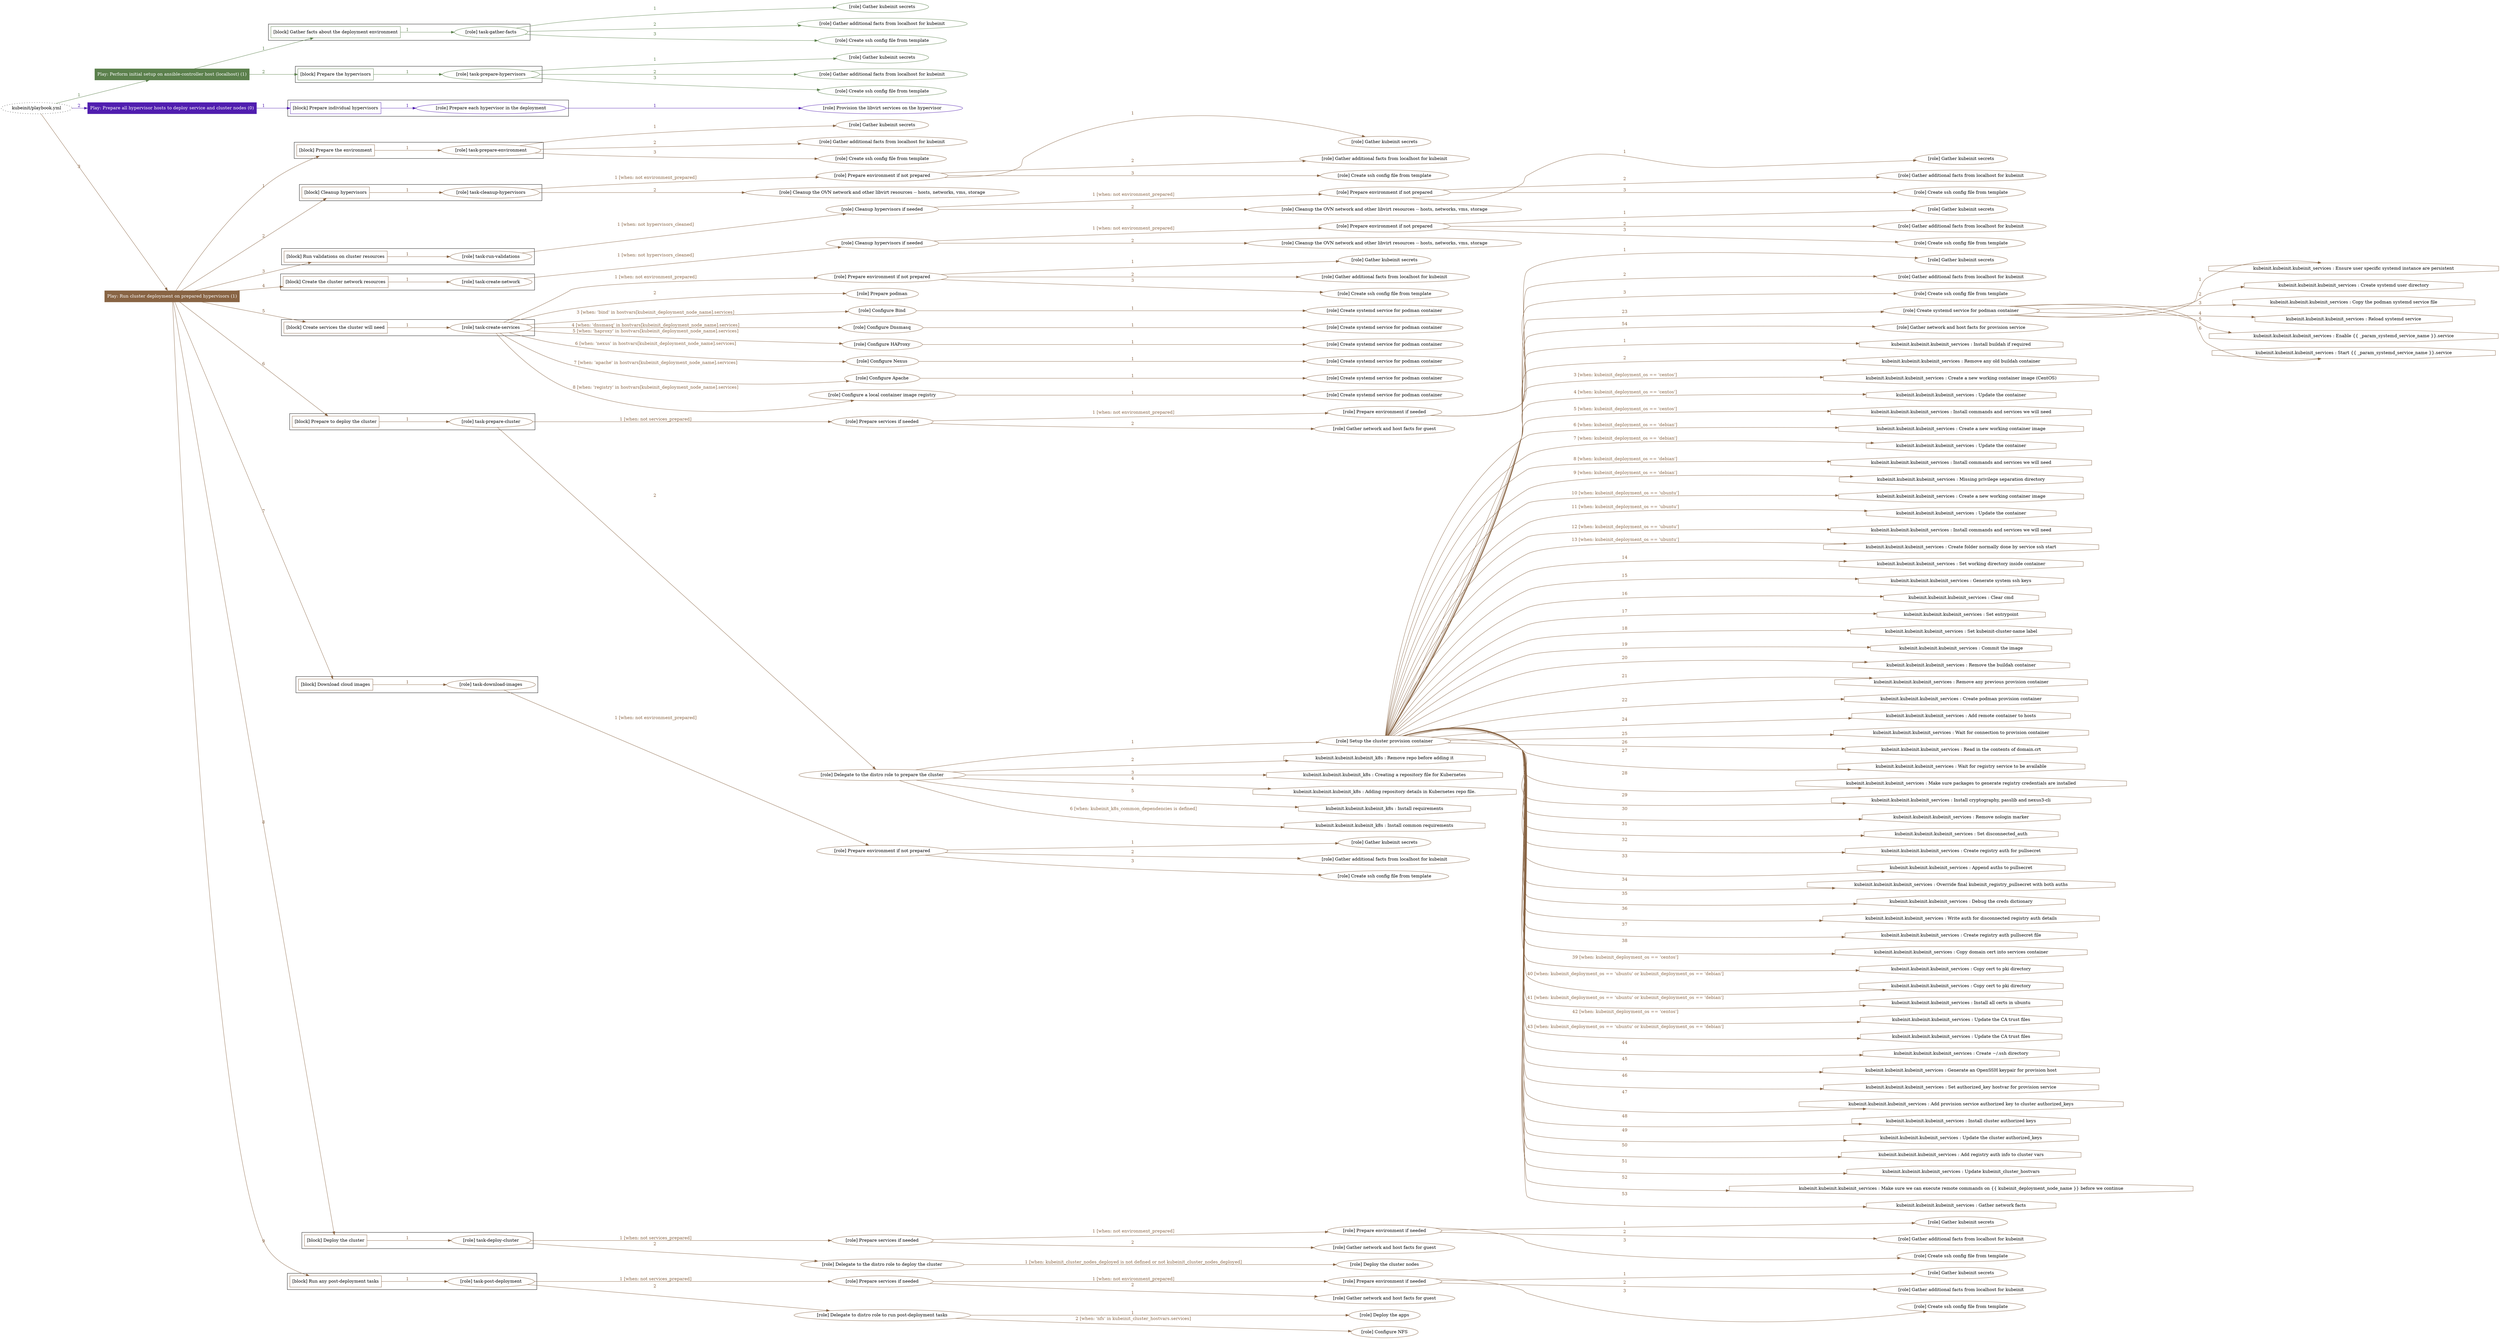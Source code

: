 digraph {
	graph [concentrate=true ordering=in rankdir=LR ratio=fill]
	edge [esep=5 sep=10]
	"kubeinit/playbook.yml" [id=root_node style=dotted]
	play_db2238cf [label="Play: Perform initial setup on ansible-controller host (localhost) (1)" color="#5b804c" fontcolor="#ffffff" id=play_db2238cf shape=box style=filled tooltip=localhost]
	"kubeinit/playbook.yml" -> play_db2238cf [label="1 " color="#5b804c" fontcolor="#5b804c" id=edge_a8119284 labeltooltip="1 " tooltip="1 "]
	subgraph "Gather kubeinit secrets" {
		role_de5388c1 [label="[role] Gather kubeinit secrets" color="#5b804c" id=role_de5388c1 tooltip="Gather kubeinit secrets"]
	}
	subgraph "Gather additional facts from localhost for kubeinit" {
		role_02150967 [label="[role] Gather additional facts from localhost for kubeinit" color="#5b804c" id=role_02150967 tooltip="Gather additional facts from localhost for kubeinit"]
	}
	subgraph "Create ssh config file from template" {
		role_057bf502 [label="[role] Create ssh config file from template" color="#5b804c" id=role_057bf502 tooltip="Create ssh config file from template"]
	}
	subgraph "task-gather-facts" {
		role_49bb7a95 [label="[role] task-gather-facts" color="#5b804c" id=role_49bb7a95 tooltip="task-gather-facts"]
		role_49bb7a95 -> role_de5388c1 [label="1 " color="#5b804c" fontcolor="#5b804c" id=edge_ed795194 labeltooltip="1 " tooltip="1 "]
		role_49bb7a95 -> role_02150967 [label="2 " color="#5b804c" fontcolor="#5b804c" id=edge_7741b84e labeltooltip="2 " tooltip="2 "]
		role_49bb7a95 -> role_057bf502 [label="3 " color="#5b804c" fontcolor="#5b804c" id=edge_7b502b65 labeltooltip="3 " tooltip="3 "]
	}
	subgraph "Gather kubeinit secrets" {
		role_fd9ab104 [label="[role] Gather kubeinit secrets" color="#5b804c" id=role_fd9ab104 tooltip="Gather kubeinit secrets"]
	}
	subgraph "Gather additional facts from localhost for kubeinit" {
		role_a4915e20 [label="[role] Gather additional facts from localhost for kubeinit" color="#5b804c" id=role_a4915e20 tooltip="Gather additional facts from localhost for kubeinit"]
	}
	subgraph "Create ssh config file from template" {
		role_2580aab6 [label="[role] Create ssh config file from template" color="#5b804c" id=role_2580aab6 tooltip="Create ssh config file from template"]
	}
	subgraph "task-prepare-hypervisors" {
		role_775f2fb5 [label="[role] task-prepare-hypervisors" color="#5b804c" id=role_775f2fb5 tooltip="task-prepare-hypervisors"]
		role_775f2fb5 -> role_fd9ab104 [label="1 " color="#5b804c" fontcolor="#5b804c" id=edge_c407262c labeltooltip="1 " tooltip="1 "]
		role_775f2fb5 -> role_a4915e20 [label="2 " color="#5b804c" fontcolor="#5b804c" id=edge_7d1da794 labeltooltip="2 " tooltip="2 "]
		role_775f2fb5 -> role_2580aab6 [label="3 " color="#5b804c" fontcolor="#5b804c" id=edge_4fa0b458 labeltooltip="3 " tooltip="3 "]
	}
	subgraph "Play: Perform initial setup on ansible-controller host (localhost) (1)" {
		play_db2238cf -> block_cdc8883d [label=1 color="#5b804c" fontcolor="#5b804c" id=edge_f2a3c8f2 labeltooltip=1 tooltip=1]
		subgraph cluster_block_cdc8883d {
			block_cdc8883d [label="[block] Gather facts about the deployment environment" color="#5b804c" id=block_cdc8883d labeltooltip="Gather facts about the deployment environment" shape=box tooltip="Gather facts about the deployment environment"]
			block_cdc8883d -> role_49bb7a95 [label="1 " color="#5b804c" fontcolor="#5b804c" id=edge_ae25c934 labeltooltip="1 " tooltip="1 "]
		}
		play_db2238cf -> block_60569d4f [label=2 color="#5b804c" fontcolor="#5b804c" id=edge_89f71af3 labeltooltip=2 tooltip=2]
		subgraph cluster_block_60569d4f {
			block_60569d4f [label="[block] Prepare the hypervisors" color="#5b804c" id=block_60569d4f labeltooltip="Prepare the hypervisors" shape=box tooltip="Prepare the hypervisors"]
			block_60569d4f -> role_775f2fb5 [label="1 " color="#5b804c" fontcolor="#5b804c" id=edge_c202885a labeltooltip="1 " tooltip="1 "]
		}
	}
	play_f8ba3dc3 [label="Play: Prepare all hypervisor hosts to deploy service and cluster nodes (0)" color="#501daf" fontcolor="#ffffff" id=play_f8ba3dc3 shape=box style=filled tooltip="Play: Prepare all hypervisor hosts to deploy service and cluster nodes (0)"]
	"kubeinit/playbook.yml" -> play_f8ba3dc3 [label="2 " color="#501daf" fontcolor="#501daf" id=edge_1ea04e35 labeltooltip="2 " tooltip="2 "]
	subgraph "Provision the libvirt services on the hypervisor" {
		role_7f2ae6fc [label="[role] Provision the libvirt services on the hypervisor" color="#501daf" id=role_7f2ae6fc tooltip="Provision the libvirt services on the hypervisor"]
	}
	subgraph "Prepare each hypervisor in the deployment" {
		role_837bc3eb [label="[role] Prepare each hypervisor in the deployment" color="#501daf" id=role_837bc3eb tooltip="Prepare each hypervisor in the deployment"]
		role_837bc3eb -> role_7f2ae6fc [label="1 " color="#501daf" fontcolor="#501daf" id=edge_8843c7b4 labeltooltip="1 " tooltip="1 "]
	}
	subgraph "Play: Prepare all hypervisor hosts to deploy service and cluster nodes (0)" {
		play_f8ba3dc3 -> block_83d582ec [label=1 color="#501daf" fontcolor="#501daf" id=edge_a98b5236 labeltooltip=1 tooltip=1]
		subgraph cluster_block_83d582ec {
			block_83d582ec [label="[block] Prepare individual hypervisors" color="#501daf" id=block_83d582ec labeltooltip="Prepare individual hypervisors" shape=box tooltip="Prepare individual hypervisors"]
			block_83d582ec -> role_837bc3eb [label="1 " color="#501daf" fontcolor="#501daf" id=edge_0e54e006 labeltooltip="1 " tooltip="1 "]
		}
	}
	play_42dbb846 [label="Play: Run cluster deployment on prepared hypervisors (1)" color="#886444" fontcolor="#ffffff" id=play_42dbb846 shape=box style=filled tooltip=localhost]
	"kubeinit/playbook.yml" -> play_42dbb846 [label="3 " color="#886444" fontcolor="#886444" id=edge_64253ae0 labeltooltip="3 " tooltip="3 "]
	subgraph "Gather kubeinit secrets" {
		role_09327014 [label="[role] Gather kubeinit secrets" color="#886444" id=role_09327014 tooltip="Gather kubeinit secrets"]
	}
	subgraph "Gather additional facts from localhost for kubeinit" {
		role_372aa371 [label="[role] Gather additional facts from localhost for kubeinit" color="#886444" id=role_372aa371 tooltip="Gather additional facts from localhost for kubeinit"]
	}
	subgraph "Create ssh config file from template" {
		role_0f177a40 [label="[role] Create ssh config file from template" color="#886444" id=role_0f177a40 tooltip="Create ssh config file from template"]
	}
	subgraph "task-prepare-environment" {
		role_af1c4c32 [label="[role] task-prepare-environment" color="#886444" id=role_af1c4c32 tooltip="task-prepare-environment"]
		role_af1c4c32 -> role_09327014 [label="1 " color="#886444" fontcolor="#886444" id=edge_a236c21d labeltooltip="1 " tooltip="1 "]
		role_af1c4c32 -> role_372aa371 [label="2 " color="#886444" fontcolor="#886444" id=edge_10d1ab78 labeltooltip="2 " tooltip="2 "]
		role_af1c4c32 -> role_0f177a40 [label="3 " color="#886444" fontcolor="#886444" id=edge_d0d3f67d labeltooltip="3 " tooltip="3 "]
	}
	subgraph "Gather kubeinit secrets" {
		role_e808b773 [label="[role] Gather kubeinit secrets" color="#886444" id=role_e808b773 tooltip="Gather kubeinit secrets"]
	}
	subgraph "Gather additional facts from localhost for kubeinit" {
		role_b683d158 [label="[role] Gather additional facts from localhost for kubeinit" color="#886444" id=role_b683d158 tooltip="Gather additional facts from localhost for kubeinit"]
	}
	subgraph "Create ssh config file from template" {
		role_98efe15a [label="[role] Create ssh config file from template" color="#886444" id=role_98efe15a tooltip="Create ssh config file from template"]
	}
	subgraph "Prepare environment if not prepared" {
		role_83fc0655 [label="[role] Prepare environment if not prepared" color="#886444" id=role_83fc0655 tooltip="Prepare environment if not prepared"]
		role_83fc0655 -> role_e808b773 [label="1 " color="#886444" fontcolor="#886444" id=edge_41df0d92 labeltooltip="1 " tooltip="1 "]
		role_83fc0655 -> role_b683d158 [label="2 " color="#886444" fontcolor="#886444" id=edge_24e2fcff labeltooltip="2 " tooltip="2 "]
		role_83fc0655 -> role_98efe15a [label="3 " color="#886444" fontcolor="#886444" id=edge_65920189 labeltooltip="3 " tooltip="3 "]
	}
	subgraph "Cleanup the OVN network and other libvirt resources -- hosts, networks, vms, storage" {
		role_a8f38d37 [label="[role] Cleanup the OVN network and other libvirt resources -- hosts, networks, vms, storage" color="#886444" id=role_a8f38d37 tooltip="Cleanup the OVN network and other libvirt resources -- hosts, networks, vms, storage"]
	}
	subgraph "task-cleanup-hypervisors" {
		role_3782b209 [label="[role] task-cleanup-hypervisors" color="#886444" id=role_3782b209 tooltip="task-cleanup-hypervisors"]
		role_3782b209 -> role_83fc0655 [label="1 [when: not environment_prepared]" color="#886444" fontcolor="#886444" id=edge_8c84e56a labeltooltip="1 [when: not environment_prepared]" tooltip="1 [when: not environment_prepared]"]
		role_3782b209 -> role_a8f38d37 [label="2 " color="#886444" fontcolor="#886444" id=edge_5116336c labeltooltip="2 " tooltip="2 "]
	}
	subgraph "Gather kubeinit secrets" {
		role_9c445f2a [label="[role] Gather kubeinit secrets" color="#886444" id=role_9c445f2a tooltip="Gather kubeinit secrets"]
	}
	subgraph "Gather additional facts from localhost for kubeinit" {
		role_595d5813 [label="[role] Gather additional facts from localhost for kubeinit" color="#886444" id=role_595d5813 tooltip="Gather additional facts from localhost for kubeinit"]
	}
	subgraph "Create ssh config file from template" {
		role_42f5fed3 [label="[role] Create ssh config file from template" color="#886444" id=role_42f5fed3 tooltip="Create ssh config file from template"]
	}
	subgraph "Prepare environment if not prepared" {
		role_1d1ee2f8 [label="[role] Prepare environment if not prepared" color="#886444" id=role_1d1ee2f8 tooltip="Prepare environment if not prepared"]
		role_1d1ee2f8 -> role_9c445f2a [label="1 " color="#886444" fontcolor="#886444" id=edge_f29bca38 labeltooltip="1 " tooltip="1 "]
		role_1d1ee2f8 -> role_595d5813 [label="2 " color="#886444" fontcolor="#886444" id=edge_7c9134e5 labeltooltip="2 " tooltip="2 "]
		role_1d1ee2f8 -> role_42f5fed3 [label="3 " color="#886444" fontcolor="#886444" id=edge_f8f5fe61 labeltooltip="3 " tooltip="3 "]
	}
	subgraph "Cleanup the OVN network and other libvirt resources -- hosts, networks, vms, storage" {
		role_222370d9 [label="[role] Cleanup the OVN network and other libvirt resources -- hosts, networks, vms, storage" color="#886444" id=role_222370d9 tooltip="Cleanup the OVN network and other libvirt resources -- hosts, networks, vms, storage"]
	}
	subgraph "Cleanup hypervisors if needed" {
		role_e3983c3c [label="[role] Cleanup hypervisors if needed" color="#886444" id=role_e3983c3c tooltip="Cleanup hypervisors if needed"]
		role_e3983c3c -> role_1d1ee2f8 [label="1 [when: not environment_prepared]" color="#886444" fontcolor="#886444" id=edge_4a743575 labeltooltip="1 [when: not environment_prepared]" tooltip="1 [when: not environment_prepared]"]
		role_e3983c3c -> role_222370d9 [label="2 " color="#886444" fontcolor="#886444" id=edge_b9eae365 labeltooltip="2 " tooltip="2 "]
	}
	subgraph "task-run-validations" {
		role_a75d6de5 [label="[role] task-run-validations" color="#886444" id=role_a75d6de5 tooltip="task-run-validations"]
		role_a75d6de5 -> role_e3983c3c [label="1 [when: not hypervisors_cleaned]" color="#886444" fontcolor="#886444" id=edge_3a93e349 labeltooltip="1 [when: not hypervisors_cleaned]" tooltip="1 [when: not hypervisors_cleaned]"]
	}
	subgraph "Gather kubeinit secrets" {
		role_08f6b472 [label="[role] Gather kubeinit secrets" color="#886444" id=role_08f6b472 tooltip="Gather kubeinit secrets"]
	}
	subgraph "Gather additional facts from localhost for kubeinit" {
		role_e33f2a09 [label="[role] Gather additional facts from localhost for kubeinit" color="#886444" id=role_e33f2a09 tooltip="Gather additional facts from localhost for kubeinit"]
	}
	subgraph "Create ssh config file from template" {
		role_618ba8d6 [label="[role] Create ssh config file from template" color="#886444" id=role_618ba8d6 tooltip="Create ssh config file from template"]
	}
	subgraph "Prepare environment if not prepared" {
		role_cc7b4693 [label="[role] Prepare environment if not prepared" color="#886444" id=role_cc7b4693 tooltip="Prepare environment if not prepared"]
		role_cc7b4693 -> role_08f6b472 [label="1 " color="#886444" fontcolor="#886444" id=edge_b6ddae8c labeltooltip="1 " tooltip="1 "]
		role_cc7b4693 -> role_e33f2a09 [label="2 " color="#886444" fontcolor="#886444" id=edge_7c6242d1 labeltooltip="2 " tooltip="2 "]
		role_cc7b4693 -> role_618ba8d6 [label="3 " color="#886444" fontcolor="#886444" id=edge_ae02ebe7 labeltooltip="3 " tooltip="3 "]
	}
	subgraph "Cleanup the OVN network and other libvirt resources -- hosts, networks, vms, storage" {
		role_7a41bf31 [label="[role] Cleanup the OVN network and other libvirt resources -- hosts, networks, vms, storage" color="#886444" id=role_7a41bf31 tooltip="Cleanup the OVN network and other libvirt resources -- hosts, networks, vms, storage"]
	}
	subgraph "Cleanup hypervisors if needed" {
		role_8912ac03 [label="[role] Cleanup hypervisors if needed" color="#886444" id=role_8912ac03 tooltip="Cleanup hypervisors if needed"]
		role_8912ac03 -> role_cc7b4693 [label="1 [when: not environment_prepared]" color="#886444" fontcolor="#886444" id=edge_c9448c31 labeltooltip="1 [when: not environment_prepared]" tooltip="1 [when: not environment_prepared]"]
		role_8912ac03 -> role_7a41bf31 [label="2 " color="#886444" fontcolor="#886444" id=edge_32fd7945 labeltooltip="2 " tooltip="2 "]
	}
	subgraph "task-create-network" {
		role_71e65ad3 [label="[role] task-create-network" color="#886444" id=role_71e65ad3 tooltip="task-create-network"]
		role_71e65ad3 -> role_8912ac03 [label="1 [when: not hypervisors_cleaned]" color="#886444" fontcolor="#886444" id=edge_2b3c7d65 labeltooltip="1 [when: not hypervisors_cleaned]" tooltip="1 [when: not hypervisors_cleaned]"]
	}
	subgraph "Gather kubeinit secrets" {
		role_17820fa8 [label="[role] Gather kubeinit secrets" color="#886444" id=role_17820fa8 tooltip="Gather kubeinit secrets"]
	}
	subgraph "Gather additional facts from localhost for kubeinit" {
		role_9c069944 [label="[role] Gather additional facts from localhost for kubeinit" color="#886444" id=role_9c069944 tooltip="Gather additional facts from localhost for kubeinit"]
	}
	subgraph "Create ssh config file from template" {
		role_05604c95 [label="[role] Create ssh config file from template" color="#886444" id=role_05604c95 tooltip="Create ssh config file from template"]
	}
	subgraph "Prepare environment if not prepared" {
		role_153a92cb [label="[role] Prepare environment if not prepared" color="#886444" id=role_153a92cb tooltip="Prepare environment if not prepared"]
		role_153a92cb -> role_17820fa8 [label="1 " color="#886444" fontcolor="#886444" id=edge_fdebfaa9 labeltooltip="1 " tooltip="1 "]
		role_153a92cb -> role_9c069944 [label="2 " color="#886444" fontcolor="#886444" id=edge_7ca03fb0 labeltooltip="2 " tooltip="2 "]
		role_153a92cb -> role_05604c95 [label="3 " color="#886444" fontcolor="#886444" id=edge_f057dd0b labeltooltip="3 " tooltip="3 "]
	}
	subgraph "Prepare podman" {
		role_dca3e2f4 [label="[role] Prepare podman" color="#886444" id=role_dca3e2f4 tooltip="Prepare podman"]
	}
	subgraph "Create systemd service for podman container" {
		role_bd17fa43 [label="[role] Create systemd service for podman container" color="#886444" id=role_bd17fa43 tooltip="Create systemd service for podman container"]
	}
	subgraph "Configure Bind" {
		role_e14f461d [label="[role] Configure Bind" color="#886444" id=role_e14f461d tooltip="Configure Bind"]
		role_e14f461d -> role_bd17fa43 [label="1 " color="#886444" fontcolor="#886444" id=edge_9682ec81 labeltooltip="1 " tooltip="1 "]
	}
	subgraph "Create systemd service for podman container" {
		role_7ab76c6d [label="[role] Create systemd service for podman container" color="#886444" id=role_7ab76c6d tooltip="Create systemd service for podman container"]
	}
	subgraph "Configure Dnsmasq" {
		role_1d4106c3 [label="[role] Configure Dnsmasq" color="#886444" id=role_1d4106c3 tooltip="Configure Dnsmasq"]
		role_1d4106c3 -> role_7ab76c6d [label="1 " color="#886444" fontcolor="#886444" id=edge_94c4e20e labeltooltip="1 " tooltip="1 "]
	}
	subgraph "Create systemd service for podman container" {
		role_d6868e98 [label="[role] Create systemd service for podman container" color="#886444" id=role_d6868e98 tooltip="Create systemd service for podman container"]
	}
	subgraph "Configure HAProxy" {
		role_4d62b125 [label="[role] Configure HAProxy" color="#886444" id=role_4d62b125 tooltip="Configure HAProxy"]
		role_4d62b125 -> role_d6868e98 [label="1 " color="#886444" fontcolor="#886444" id=edge_f764783d labeltooltip="1 " tooltip="1 "]
	}
	subgraph "Create systemd service for podman container" {
		role_ac52b21c [label="[role] Create systemd service for podman container" color="#886444" id=role_ac52b21c tooltip="Create systemd service for podman container"]
	}
	subgraph "Configure Nexus" {
		role_372fddd9 [label="[role] Configure Nexus" color="#886444" id=role_372fddd9 tooltip="Configure Nexus"]
		role_372fddd9 -> role_ac52b21c [label="1 " color="#886444" fontcolor="#886444" id=edge_bf0bbf50 labeltooltip="1 " tooltip="1 "]
	}
	subgraph "Create systemd service for podman container" {
		role_4ca951b8 [label="[role] Create systemd service for podman container" color="#886444" id=role_4ca951b8 tooltip="Create systemd service for podman container"]
	}
	subgraph "Configure Apache" {
		role_4fbc8d00 [label="[role] Configure Apache" color="#886444" id=role_4fbc8d00 tooltip="Configure Apache"]
		role_4fbc8d00 -> role_4ca951b8 [label="1 " color="#886444" fontcolor="#886444" id=edge_8a47623f labeltooltip="1 " tooltip="1 "]
	}
	subgraph "Create systemd service for podman container" {
		role_6548da0b [label="[role] Create systemd service for podman container" color="#886444" id=role_6548da0b tooltip="Create systemd service for podman container"]
	}
	subgraph "Configure a local container image registry" {
		role_4c1c7edb [label="[role] Configure a local container image registry" color="#886444" id=role_4c1c7edb tooltip="Configure a local container image registry"]
		role_4c1c7edb -> role_6548da0b [label="1 " color="#886444" fontcolor="#886444" id=edge_caebfc0b labeltooltip="1 " tooltip="1 "]
	}
	subgraph "task-create-services" {
		role_f607f530 [label="[role] task-create-services" color="#886444" id=role_f607f530 tooltip="task-create-services"]
		role_f607f530 -> role_153a92cb [label="1 [when: not environment_prepared]" color="#886444" fontcolor="#886444" id=edge_f2dcdf31 labeltooltip="1 [when: not environment_prepared]" tooltip="1 [when: not environment_prepared]"]
		role_f607f530 -> role_dca3e2f4 [label="2 " color="#886444" fontcolor="#886444" id=edge_334d79f7 labeltooltip="2 " tooltip="2 "]
		role_f607f530 -> role_e14f461d [label="3 [when: 'bind' in hostvars[kubeinit_deployment_node_name].services]" color="#886444" fontcolor="#886444" id=edge_af5c9eaf labeltooltip="3 [when: 'bind' in hostvars[kubeinit_deployment_node_name].services]" tooltip="3 [when: 'bind' in hostvars[kubeinit_deployment_node_name].services]"]
		role_f607f530 -> role_1d4106c3 [label="4 [when: 'dnsmasq' in hostvars[kubeinit_deployment_node_name].services]" color="#886444" fontcolor="#886444" id=edge_3ae61012 labeltooltip="4 [when: 'dnsmasq' in hostvars[kubeinit_deployment_node_name].services]" tooltip="4 [when: 'dnsmasq' in hostvars[kubeinit_deployment_node_name].services]"]
		role_f607f530 -> role_4d62b125 [label="5 [when: 'haproxy' in hostvars[kubeinit_deployment_node_name].services]" color="#886444" fontcolor="#886444" id=edge_cfbbd8cc labeltooltip="5 [when: 'haproxy' in hostvars[kubeinit_deployment_node_name].services]" tooltip="5 [when: 'haproxy' in hostvars[kubeinit_deployment_node_name].services]"]
		role_f607f530 -> role_372fddd9 [label="6 [when: 'nexus' in hostvars[kubeinit_deployment_node_name].services]" color="#886444" fontcolor="#886444" id=edge_47ed849e labeltooltip="6 [when: 'nexus' in hostvars[kubeinit_deployment_node_name].services]" tooltip="6 [when: 'nexus' in hostvars[kubeinit_deployment_node_name].services]"]
		role_f607f530 -> role_4fbc8d00 [label="7 [when: 'apache' in hostvars[kubeinit_deployment_node_name].services]" color="#886444" fontcolor="#886444" id=edge_8acaab27 labeltooltip="7 [when: 'apache' in hostvars[kubeinit_deployment_node_name].services]" tooltip="7 [when: 'apache' in hostvars[kubeinit_deployment_node_name].services]"]
		role_f607f530 -> role_4c1c7edb [label="8 [when: 'registry' in hostvars[kubeinit_deployment_node_name].services]" color="#886444" fontcolor="#886444" id=edge_8b961e3d labeltooltip="8 [when: 'registry' in hostvars[kubeinit_deployment_node_name].services]" tooltip="8 [when: 'registry' in hostvars[kubeinit_deployment_node_name].services]"]
	}
	subgraph "Gather kubeinit secrets" {
		role_411e771e [label="[role] Gather kubeinit secrets" color="#886444" id=role_411e771e tooltip="Gather kubeinit secrets"]
	}
	subgraph "Gather additional facts from localhost for kubeinit" {
		role_6e0fce72 [label="[role] Gather additional facts from localhost for kubeinit" color="#886444" id=role_6e0fce72 tooltip="Gather additional facts from localhost for kubeinit"]
	}
	subgraph "Create ssh config file from template" {
		role_a22602f0 [label="[role] Create ssh config file from template" color="#886444" id=role_a22602f0 tooltip="Create ssh config file from template"]
	}
	subgraph "Prepare environment if needed" {
		role_62df0954 [label="[role] Prepare environment if needed" color="#886444" id=role_62df0954 tooltip="Prepare environment if needed"]
		role_62df0954 -> role_411e771e [label="1 " color="#886444" fontcolor="#886444" id=edge_db1fbadb labeltooltip="1 " tooltip="1 "]
		role_62df0954 -> role_6e0fce72 [label="2 " color="#886444" fontcolor="#886444" id=edge_2907b6fe labeltooltip="2 " tooltip="2 "]
		role_62df0954 -> role_a22602f0 [label="3 " color="#886444" fontcolor="#886444" id=edge_9ccbc6f3 labeltooltip="3 " tooltip="3 "]
	}
	subgraph "Gather network and host facts for guest" {
		role_2009bf92 [label="[role] Gather network and host facts for guest" color="#886444" id=role_2009bf92 tooltip="Gather network and host facts for guest"]
	}
	subgraph "Prepare services if needed" {
		role_c177e4ff [label="[role] Prepare services if needed" color="#886444" id=role_c177e4ff tooltip="Prepare services if needed"]
		role_c177e4ff -> role_62df0954 [label="1 [when: not environment_prepared]" color="#886444" fontcolor="#886444" id=edge_fd8d8fe4 labeltooltip="1 [when: not environment_prepared]" tooltip="1 [when: not environment_prepared]"]
		role_c177e4ff -> role_2009bf92 [label="2 " color="#886444" fontcolor="#886444" id=edge_70309690 labeltooltip="2 " tooltip="2 "]
	}
	subgraph "Create systemd service for podman container" {
		role_e0383ffc [label="[role] Create systemd service for podman container" color="#886444" id=role_e0383ffc tooltip="Create systemd service for podman container"]
		task_9d104115 [label="kubeinit.kubeinit.kubeinit_services : Ensure user specific systemd instance are persistent" color="#886444" id=task_9d104115 shape=octagon tooltip="kubeinit.kubeinit.kubeinit_services : Ensure user specific systemd instance are persistent"]
		role_e0383ffc -> task_9d104115 [label="1 " color="#886444" fontcolor="#886444" id=edge_da096ede labeltooltip="1 " tooltip="1 "]
		task_c8f308a2 [label="kubeinit.kubeinit.kubeinit_services : Create systemd user directory" color="#886444" id=task_c8f308a2 shape=octagon tooltip="kubeinit.kubeinit.kubeinit_services : Create systemd user directory"]
		role_e0383ffc -> task_c8f308a2 [label="2 " color="#886444" fontcolor="#886444" id=edge_e0474019 labeltooltip="2 " tooltip="2 "]
		task_6282487d [label="kubeinit.kubeinit.kubeinit_services : Copy the podman systemd service file" color="#886444" id=task_6282487d shape=octagon tooltip="kubeinit.kubeinit.kubeinit_services : Copy the podman systemd service file"]
		role_e0383ffc -> task_6282487d [label="3 " color="#886444" fontcolor="#886444" id=edge_9018d55f labeltooltip="3 " tooltip="3 "]
		task_41d2d3d4 [label="kubeinit.kubeinit.kubeinit_services : Reload systemd service" color="#886444" id=task_41d2d3d4 shape=octagon tooltip="kubeinit.kubeinit.kubeinit_services : Reload systemd service"]
		role_e0383ffc -> task_41d2d3d4 [label="4 " color="#886444" fontcolor="#886444" id=edge_e4e3bbf5 labeltooltip="4 " tooltip="4 "]
		task_38a43cbb [label="kubeinit.kubeinit.kubeinit_services : Enable {{ _param_systemd_service_name }}.service" color="#886444" id=task_38a43cbb shape=octagon tooltip="kubeinit.kubeinit.kubeinit_services : Enable {{ _param_systemd_service_name }}.service"]
		role_e0383ffc -> task_38a43cbb [label="5 " color="#886444" fontcolor="#886444" id=edge_d382e09a labeltooltip="5 " tooltip="5 "]
		task_f663c21e [label="kubeinit.kubeinit.kubeinit_services : Start {{ _param_systemd_service_name }}.service" color="#886444" id=task_f663c21e shape=octagon tooltip="kubeinit.kubeinit.kubeinit_services : Start {{ _param_systemd_service_name }}.service"]
		role_e0383ffc -> task_f663c21e [label="6 " color="#886444" fontcolor="#886444" id=edge_63625e1d labeltooltip="6 " tooltip="6 "]
	}
	subgraph "Gather network and host facts for provision service" {
		role_c6080742 [label="[role] Gather network and host facts for provision service" color="#886444" id=role_c6080742 tooltip="Gather network and host facts for provision service"]
	}
	subgraph "Setup the cluster provision container" {
		role_c40fff5c [label="[role] Setup the cluster provision container" color="#886444" id=role_c40fff5c tooltip="Setup the cluster provision container"]
		task_fd83e878 [label="kubeinit.kubeinit.kubeinit_services : Install buildah if required" color="#886444" id=task_fd83e878 shape=octagon tooltip="kubeinit.kubeinit.kubeinit_services : Install buildah if required"]
		role_c40fff5c -> task_fd83e878 [label="1 " color="#886444" fontcolor="#886444" id=edge_ebfa3994 labeltooltip="1 " tooltip="1 "]
		task_2241c5d3 [label="kubeinit.kubeinit.kubeinit_services : Remove any old buildah container" color="#886444" id=task_2241c5d3 shape=octagon tooltip="kubeinit.kubeinit.kubeinit_services : Remove any old buildah container"]
		role_c40fff5c -> task_2241c5d3 [label="2 " color="#886444" fontcolor="#886444" id=edge_6819450a labeltooltip="2 " tooltip="2 "]
		task_68c74fbf [label="kubeinit.kubeinit.kubeinit_services : Create a new working container image (CentOS)" color="#886444" id=task_68c74fbf shape=octagon tooltip="kubeinit.kubeinit.kubeinit_services : Create a new working container image (CentOS)"]
		role_c40fff5c -> task_68c74fbf [label="3 [when: kubeinit_deployment_os == 'centos']" color="#886444" fontcolor="#886444" id=edge_a5f13c38 labeltooltip="3 [when: kubeinit_deployment_os == 'centos']" tooltip="3 [when: kubeinit_deployment_os == 'centos']"]
		task_7ff9ac06 [label="kubeinit.kubeinit.kubeinit_services : Update the container" color="#886444" id=task_7ff9ac06 shape=octagon tooltip="kubeinit.kubeinit.kubeinit_services : Update the container"]
		role_c40fff5c -> task_7ff9ac06 [label="4 [when: kubeinit_deployment_os == 'centos']" color="#886444" fontcolor="#886444" id=edge_84c5b290 labeltooltip="4 [when: kubeinit_deployment_os == 'centos']" tooltip="4 [when: kubeinit_deployment_os == 'centos']"]
		task_68336c8f [label="kubeinit.kubeinit.kubeinit_services : Install commands and services we will need" color="#886444" id=task_68336c8f shape=octagon tooltip="kubeinit.kubeinit.kubeinit_services : Install commands and services we will need"]
		role_c40fff5c -> task_68336c8f [label="5 [when: kubeinit_deployment_os == 'centos']" color="#886444" fontcolor="#886444" id=edge_44aa1895 labeltooltip="5 [when: kubeinit_deployment_os == 'centos']" tooltip="5 [when: kubeinit_deployment_os == 'centos']"]
		task_665edcb3 [label="kubeinit.kubeinit.kubeinit_services : Create a new working container image" color="#886444" id=task_665edcb3 shape=octagon tooltip="kubeinit.kubeinit.kubeinit_services : Create a new working container image"]
		role_c40fff5c -> task_665edcb3 [label="6 [when: kubeinit_deployment_os == 'debian']" color="#886444" fontcolor="#886444" id=edge_3d81e62e labeltooltip="6 [when: kubeinit_deployment_os == 'debian']" tooltip="6 [when: kubeinit_deployment_os == 'debian']"]
		task_092e6be3 [label="kubeinit.kubeinit.kubeinit_services : Update the container" color="#886444" id=task_092e6be3 shape=octagon tooltip="kubeinit.kubeinit.kubeinit_services : Update the container"]
		role_c40fff5c -> task_092e6be3 [label="7 [when: kubeinit_deployment_os == 'debian']" color="#886444" fontcolor="#886444" id=edge_7d845ffd labeltooltip="7 [when: kubeinit_deployment_os == 'debian']" tooltip="7 [when: kubeinit_deployment_os == 'debian']"]
		task_a6f49901 [label="kubeinit.kubeinit.kubeinit_services : Install commands and services we will need" color="#886444" id=task_a6f49901 shape=octagon tooltip="kubeinit.kubeinit.kubeinit_services : Install commands and services we will need"]
		role_c40fff5c -> task_a6f49901 [label="8 [when: kubeinit_deployment_os == 'debian']" color="#886444" fontcolor="#886444" id=edge_891936f2 labeltooltip="8 [when: kubeinit_deployment_os == 'debian']" tooltip="8 [when: kubeinit_deployment_os == 'debian']"]
		task_7dc292dc [label="kubeinit.kubeinit.kubeinit_services : Missing privilege separation directory" color="#886444" id=task_7dc292dc shape=octagon tooltip="kubeinit.kubeinit.kubeinit_services : Missing privilege separation directory"]
		role_c40fff5c -> task_7dc292dc [label="9 [when: kubeinit_deployment_os == 'debian']" color="#886444" fontcolor="#886444" id=edge_fad8de2c labeltooltip="9 [when: kubeinit_deployment_os == 'debian']" tooltip="9 [when: kubeinit_deployment_os == 'debian']"]
		task_394054c0 [label="kubeinit.kubeinit.kubeinit_services : Create a new working container image" color="#886444" id=task_394054c0 shape=octagon tooltip="kubeinit.kubeinit.kubeinit_services : Create a new working container image"]
		role_c40fff5c -> task_394054c0 [label="10 [when: kubeinit_deployment_os == 'ubuntu']" color="#886444" fontcolor="#886444" id=edge_d332ce9a labeltooltip="10 [when: kubeinit_deployment_os == 'ubuntu']" tooltip="10 [when: kubeinit_deployment_os == 'ubuntu']"]
		task_d59ac45c [label="kubeinit.kubeinit.kubeinit_services : Update the container" color="#886444" id=task_d59ac45c shape=octagon tooltip="kubeinit.kubeinit.kubeinit_services : Update the container"]
		role_c40fff5c -> task_d59ac45c [label="11 [when: kubeinit_deployment_os == 'ubuntu']" color="#886444" fontcolor="#886444" id=edge_3feabf8f labeltooltip="11 [when: kubeinit_deployment_os == 'ubuntu']" tooltip="11 [when: kubeinit_deployment_os == 'ubuntu']"]
		task_b263c81d [label="kubeinit.kubeinit.kubeinit_services : Install commands and services we will need" color="#886444" id=task_b263c81d shape=octagon tooltip="kubeinit.kubeinit.kubeinit_services : Install commands and services we will need"]
		role_c40fff5c -> task_b263c81d [label="12 [when: kubeinit_deployment_os == 'ubuntu']" color="#886444" fontcolor="#886444" id=edge_9469e039 labeltooltip="12 [when: kubeinit_deployment_os == 'ubuntu']" tooltip="12 [when: kubeinit_deployment_os == 'ubuntu']"]
		task_1b56e456 [label="kubeinit.kubeinit.kubeinit_services : Create folder normally done by service ssh start" color="#886444" id=task_1b56e456 shape=octagon tooltip="kubeinit.kubeinit.kubeinit_services : Create folder normally done by service ssh start"]
		role_c40fff5c -> task_1b56e456 [label="13 [when: kubeinit_deployment_os == 'ubuntu']" color="#886444" fontcolor="#886444" id=edge_c12cba23 labeltooltip="13 [when: kubeinit_deployment_os == 'ubuntu']" tooltip="13 [when: kubeinit_deployment_os == 'ubuntu']"]
		task_671000fb [label="kubeinit.kubeinit.kubeinit_services : Set working directory inside container" color="#886444" id=task_671000fb shape=octagon tooltip="kubeinit.kubeinit.kubeinit_services : Set working directory inside container"]
		role_c40fff5c -> task_671000fb [label="14 " color="#886444" fontcolor="#886444" id=edge_c76c996d labeltooltip="14 " tooltip="14 "]
		task_2e1c6cfc [label="kubeinit.kubeinit.kubeinit_services : Generate system ssh keys" color="#886444" id=task_2e1c6cfc shape=octagon tooltip="kubeinit.kubeinit.kubeinit_services : Generate system ssh keys"]
		role_c40fff5c -> task_2e1c6cfc [label="15 " color="#886444" fontcolor="#886444" id=edge_387a3820 labeltooltip="15 " tooltip="15 "]
		task_4c8f07cc [label="kubeinit.kubeinit.kubeinit_services : Clear cmd" color="#886444" id=task_4c8f07cc shape=octagon tooltip="kubeinit.kubeinit.kubeinit_services : Clear cmd"]
		role_c40fff5c -> task_4c8f07cc [label="16 " color="#886444" fontcolor="#886444" id=edge_e0845a42 labeltooltip="16 " tooltip="16 "]
		task_0326e9b1 [label="kubeinit.kubeinit.kubeinit_services : Set entrypoint" color="#886444" id=task_0326e9b1 shape=octagon tooltip="kubeinit.kubeinit.kubeinit_services : Set entrypoint"]
		role_c40fff5c -> task_0326e9b1 [label="17 " color="#886444" fontcolor="#886444" id=edge_39b6a0d8 labeltooltip="17 " tooltip="17 "]
		task_33fde78c [label="kubeinit.kubeinit.kubeinit_services : Set kubeinit-cluster-name label" color="#886444" id=task_33fde78c shape=octagon tooltip="kubeinit.kubeinit.kubeinit_services : Set kubeinit-cluster-name label"]
		role_c40fff5c -> task_33fde78c [label="18 " color="#886444" fontcolor="#886444" id=edge_81bf432d labeltooltip="18 " tooltip="18 "]
		task_089d64cb [label="kubeinit.kubeinit.kubeinit_services : Commit the image" color="#886444" id=task_089d64cb shape=octagon tooltip="kubeinit.kubeinit.kubeinit_services : Commit the image"]
		role_c40fff5c -> task_089d64cb [label="19 " color="#886444" fontcolor="#886444" id=edge_4bd35b56 labeltooltip="19 " tooltip="19 "]
		task_e81a34ac [label="kubeinit.kubeinit.kubeinit_services : Remove the buildah container" color="#886444" id=task_e81a34ac shape=octagon tooltip="kubeinit.kubeinit.kubeinit_services : Remove the buildah container"]
		role_c40fff5c -> task_e81a34ac [label="20 " color="#886444" fontcolor="#886444" id=edge_4fafef8e labeltooltip="20 " tooltip="20 "]
		task_ecc51568 [label="kubeinit.kubeinit.kubeinit_services : Remove any previous provision container" color="#886444" id=task_ecc51568 shape=octagon tooltip="kubeinit.kubeinit.kubeinit_services : Remove any previous provision container"]
		role_c40fff5c -> task_ecc51568 [label="21 " color="#886444" fontcolor="#886444" id=edge_f0eb1214 labeltooltip="21 " tooltip="21 "]
		task_718067c8 [label="kubeinit.kubeinit.kubeinit_services : Create podman provision container" color="#886444" id=task_718067c8 shape=octagon tooltip="kubeinit.kubeinit.kubeinit_services : Create podman provision container"]
		role_c40fff5c -> task_718067c8 [label="22 " color="#886444" fontcolor="#886444" id=edge_df11724a labeltooltip="22 " tooltip="22 "]
		role_c40fff5c -> role_e0383ffc [label="23 " color="#886444" fontcolor="#886444" id=edge_d51d0f9f labeltooltip="23 " tooltip="23 "]
		task_5d09a972 [label="kubeinit.kubeinit.kubeinit_services : Add remote container to hosts" color="#886444" id=task_5d09a972 shape=octagon tooltip="kubeinit.kubeinit.kubeinit_services : Add remote container to hosts"]
		role_c40fff5c -> task_5d09a972 [label="24 " color="#886444" fontcolor="#886444" id=edge_c609289c labeltooltip="24 " tooltip="24 "]
		task_8f6757bf [label="kubeinit.kubeinit.kubeinit_services : Wait for connection to provision container" color="#886444" id=task_8f6757bf shape=octagon tooltip="kubeinit.kubeinit.kubeinit_services : Wait for connection to provision container"]
		role_c40fff5c -> task_8f6757bf [label="25 " color="#886444" fontcolor="#886444" id=edge_f6053d6a labeltooltip="25 " tooltip="25 "]
		task_266014c1 [label="kubeinit.kubeinit.kubeinit_services : Read in the contents of domain.crt" color="#886444" id=task_266014c1 shape=octagon tooltip="kubeinit.kubeinit.kubeinit_services : Read in the contents of domain.crt"]
		role_c40fff5c -> task_266014c1 [label="26 " color="#886444" fontcolor="#886444" id=edge_9fc6fa52 labeltooltip="26 " tooltip="26 "]
		task_6fb6d573 [label="kubeinit.kubeinit.kubeinit_services : Wait for registry service to be available" color="#886444" id=task_6fb6d573 shape=octagon tooltip="kubeinit.kubeinit.kubeinit_services : Wait for registry service to be available"]
		role_c40fff5c -> task_6fb6d573 [label="27 " color="#886444" fontcolor="#886444" id=edge_c2f61ada labeltooltip="27 " tooltip="27 "]
		task_1c95d038 [label="kubeinit.kubeinit.kubeinit_services : Make sure packages to generate registry credentials are installed" color="#886444" id=task_1c95d038 shape=octagon tooltip="kubeinit.kubeinit.kubeinit_services : Make sure packages to generate registry credentials are installed"]
		role_c40fff5c -> task_1c95d038 [label="28 " color="#886444" fontcolor="#886444" id=edge_48ae2a9f labeltooltip="28 " tooltip="28 "]
		task_87ab5971 [label="kubeinit.kubeinit.kubeinit_services : Install cryptography, passlib and nexus3-cli" color="#886444" id=task_87ab5971 shape=octagon tooltip="kubeinit.kubeinit.kubeinit_services : Install cryptography, passlib and nexus3-cli"]
		role_c40fff5c -> task_87ab5971 [label="29 " color="#886444" fontcolor="#886444" id=edge_544c32b7 labeltooltip="29 " tooltip="29 "]
		task_627e758d [label="kubeinit.kubeinit.kubeinit_services : Remove nologin marker" color="#886444" id=task_627e758d shape=octagon tooltip="kubeinit.kubeinit.kubeinit_services : Remove nologin marker"]
		role_c40fff5c -> task_627e758d [label="30 " color="#886444" fontcolor="#886444" id=edge_9cbdcbb6 labeltooltip="30 " tooltip="30 "]
		task_2a42499a [label="kubeinit.kubeinit.kubeinit_services : Set disconnected_auth" color="#886444" id=task_2a42499a shape=octagon tooltip="kubeinit.kubeinit.kubeinit_services : Set disconnected_auth"]
		role_c40fff5c -> task_2a42499a [label="31 " color="#886444" fontcolor="#886444" id=edge_3583ce61 labeltooltip="31 " tooltip="31 "]
		task_4050660a [label="kubeinit.kubeinit.kubeinit_services : Create registry auth for pullsecret" color="#886444" id=task_4050660a shape=octagon tooltip="kubeinit.kubeinit.kubeinit_services : Create registry auth for pullsecret"]
		role_c40fff5c -> task_4050660a [label="32 " color="#886444" fontcolor="#886444" id=edge_00627ecf labeltooltip="32 " tooltip="32 "]
		task_e3bb0a86 [label="kubeinit.kubeinit.kubeinit_services : Append auths to pullsecret" color="#886444" id=task_e3bb0a86 shape=octagon tooltip="kubeinit.kubeinit.kubeinit_services : Append auths to pullsecret"]
		role_c40fff5c -> task_e3bb0a86 [label="33 " color="#886444" fontcolor="#886444" id=edge_669dc1c8 labeltooltip="33 " tooltip="33 "]
		task_df0338e7 [label="kubeinit.kubeinit.kubeinit_services : Override final kubeinit_registry_pullsecret with both auths" color="#886444" id=task_df0338e7 shape=octagon tooltip="kubeinit.kubeinit.kubeinit_services : Override final kubeinit_registry_pullsecret with both auths"]
		role_c40fff5c -> task_df0338e7 [label="34 " color="#886444" fontcolor="#886444" id=edge_2720ac93 labeltooltip="34 " tooltip="34 "]
		task_03bbba43 [label="kubeinit.kubeinit.kubeinit_services : Debug the creds dictionary" color="#886444" id=task_03bbba43 shape=octagon tooltip="kubeinit.kubeinit.kubeinit_services : Debug the creds dictionary"]
		role_c40fff5c -> task_03bbba43 [label="35 " color="#886444" fontcolor="#886444" id=edge_c9066a94 labeltooltip="35 " tooltip="35 "]
		task_6ebe6cbb [label="kubeinit.kubeinit.kubeinit_services : Write auth for disconnected registry auth details" color="#886444" id=task_6ebe6cbb shape=octagon tooltip="kubeinit.kubeinit.kubeinit_services : Write auth for disconnected registry auth details"]
		role_c40fff5c -> task_6ebe6cbb [label="36 " color="#886444" fontcolor="#886444" id=edge_e56d9558 labeltooltip="36 " tooltip="36 "]
		task_9e419f0a [label="kubeinit.kubeinit.kubeinit_services : Create registry auth pullsecret file" color="#886444" id=task_9e419f0a shape=octagon tooltip="kubeinit.kubeinit.kubeinit_services : Create registry auth pullsecret file"]
		role_c40fff5c -> task_9e419f0a [label="37 " color="#886444" fontcolor="#886444" id=edge_e212314c labeltooltip="37 " tooltip="37 "]
		task_25b9c379 [label="kubeinit.kubeinit.kubeinit_services : Copy domain cert into services container" color="#886444" id=task_25b9c379 shape=octagon tooltip="kubeinit.kubeinit.kubeinit_services : Copy domain cert into services container"]
		role_c40fff5c -> task_25b9c379 [label="38 " color="#886444" fontcolor="#886444" id=edge_94467b51 labeltooltip="38 " tooltip="38 "]
		task_6b429d4e [label="kubeinit.kubeinit.kubeinit_services : Copy cert to pki directory" color="#886444" id=task_6b429d4e shape=octagon tooltip="kubeinit.kubeinit.kubeinit_services : Copy cert to pki directory"]
		role_c40fff5c -> task_6b429d4e [label="39 [when: kubeinit_deployment_os == 'centos']" color="#886444" fontcolor="#886444" id=edge_9d25420a labeltooltip="39 [when: kubeinit_deployment_os == 'centos']" tooltip="39 [when: kubeinit_deployment_os == 'centos']"]
		task_fefe93aa [label="kubeinit.kubeinit.kubeinit_services : Copy cert to pki directory" color="#886444" id=task_fefe93aa shape=octagon tooltip="kubeinit.kubeinit.kubeinit_services : Copy cert to pki directory"]
		role_c40fff5c -> task_fefe93aa [label="40 [when: kubeinit_deployment_os == 'ubuntu' or kubeinit_deployment_os == 'debian']" color="#886444" fontcolor="#886444" id=edge_1fd639bb labeltooltip="40 [when: kubeinit_deployment_os == 'ubuntu' or kubeinit_deployment_os == 'debian']" tooltip="40 [when: kubeinit_deployment_os == 'ubuntu' or kubeinit_deployment_os == 'debian']"]
		task_11a5fc0c [label="kubeinit.kubeinit.kubeinit_services : Install all certs in ubuntu" color="#886444" id=task_11a5fc0c shape=octagon tooltip="kubeinit.kubeinit.kubeinit_services : Install all certs in ubuntu"]
		role_c40fff5c -> task_11a5fc0c [label="41 [when: kubeinit_deployment_os == 'ubuntu' or kubeinit_deployment_os == 'debian']" color="#886444" fontcolor="#886444" id=edge_2a31bb5b labeltooltip="41 [when: kubeinit_deployment_os == 'ubuntu' or kubeinit_deployment_os == 'debian']" tooltip="41 [when: kubeinit_deployment_os == 'ubuntu' or kubeinit_deployment_os == 'debian']"]
		task_22646638 [label="kubeinit.kubeinit.kubeinit_services : Update the CA trust files" color="#886444" id=task_22646638 shape=octagon tooltip="kubeinit.kubeinit.kubeinit_services : Update the CA trust files"]
		role_c40fff5c -> task_22646638 [label="42 [when: kubeinit_deployment_os == 'centos']" color="#886444" fontcolor="#886444" id=edge_674ad876 labeltooltip="42 [when: kubeinit_deployment_os == 'centos']" tooltip="42 [when: kubeinit_deployment_os == 'centos']"]
		task_f8e6d898 [label="kubeinit.kubeinit.kubeinit_services : Update the CA trust files" color="#886444" id=task_f8e6d898 shape=octagon tooltip="kubeinit.kubeinit.kubeinit_services : Update the CA trust files"]
		role_c40fff5c -> task_f8e6d898 [label="43 [when: kubeinit_deployment_os == 'ubuntu' or kubeinit_deployment_os == 'debian']" color="#886444" fontcolor="#886444" id=edge_b8a1c8b0 labeltooltip="43 [when: kubeinit_deployment_os == 'ubuntu' or kubeinit_deployment_os == 'debian']" tooltip="43 [when: kubeinit_deployment_os == 'ubuntu' or kubeinit_deployment_os == 'debian']"]
		task_12ea8778 [label="kubeinit.kubeinit.kubeinit_services : Create ~/.ssh directory" color="#886444" id=task_12ea8778 shape=octagon tooltip="kubeinit.kubeinit.kubeinit_services : Create ~/.ssh directory"]
		role_c40fff5c -> task_12ea8778 [label="44 " color="#886444" fontcolor="#886444" id=edge_1dd6c76d labeltooltip="44 " tooltip="44 "]
		task_f13868ff [label="kubeinit.kubeinit.kubeinit_services : Generate an OpenSSH keypair for provision host" color="#886444" id=task_f13868ff shape=octagon tooltip="kubeinit.kubeinit.kubeinit_services : Generate an OpenSSH keypair for provision host"]
		role_c40fff5c -> task_f13868ff [label="45 " color="#886444" fontcolor="#886444" id=edge_db0fdb83 labeltooltip="45 " tooltip="45 "]
		task_fffff2b6 [label="kubeinit.kubeinit.kubeinit_services : Set authorized_key hostvar for provision service" color="#886444" id=task_fffff2b6 shape=octagon tooltip="kubeinit.kubeinit.kubeinit_services : Set authorized_key hostvar for provision service"]
		role_c40fff5c -> task_fffff2b6 [label="46 " color="#886444" fontcolor="#886444" id=edge_6913f35e labeltooltip="46 " tooltip="46 "]
		task_64da1ade [label="kubeinit.kubeinit.kubeinit_services : Add provision service authorized key to cluster authorized_keys" color="#886444" id=task_64da1ade shape=octagon tooltip="kubeinit.kubeinit.kubeinit_services : Add provision service authorized key to cluster authorized_keys"]
		role_c40fff5c -> task_64da1ade [label="47 " color="#886444" fontcolor="#886444" id=edge_774f3484 labeltooltip="47 " tooltip="47 "]
		task_3b863ccb [label="kubeinit.kubeinit.kubeinit_services : Install cluster authorized keys" color="#886444" id=task_3b863ccb shape=octagon tooltip="kubeinit.kubeinit.kubeinit_services : Install cluster authorized keys"]
		role_c40fff5c -> task_3b863ccb [label="48 " color="#886444" fontcolor="#886444" id=edge_918f413a labeltooltip="48 " tooltip="48 "]
		task_cc546b2c [label="kubeinit.kubeinit.kubeinit_services : Update the cluster authorized_keys" color="#886444" id=task_cc546b2c shape=octagon tooltip="kubeinit.kubeinit.kubeinit_services : Update the cluster authorized_keys"]
		role_c40fff5c -> task_cc546b2c [label="49 " color="#886444" fontcolor="#886444" id=edge_ebbd0092 labeltooltip="49 " tooltip="49 "]
		task_52d2b8e0 [label="kubeinit.kubeinit.kubeinit_services : Add registry auth info to cluster vars" color="#886444" id=task_52d2b8e0 shape=octagon tooltip="kubeinit.kubeinit.kubeinit_services : Add registry auth info to cluster vars"]
		role_c40fff5c -> task_52d2b8e0 [label="50 " color="#886444" fontcolor="#886444" id=edge_913a07dd labeltooltip="50 " tooltip="50 "]
		task_0985f68e [label="kubeinit.kubeinit.kubeinit_services : Update kubeinit_cluster_hostvars" color="#886444" id=task_0985f68e shape=octagon tooltip="kubeinit.kubeinit.kubeinit_services : Update kubeinit_cluster_hostvars"]
		role_c40fff5c -> task_0985f68e [label="51 " color="#886444" fontcolor="#886444" id=edge_74ccd75a labeltooltip="51 " tooltip="51 "]
		task_6308280d [label="kubeinit.kubeinit.kubeinit_services : Make sure we can execute remote commands on {{ kubeinit_deployment_node_name }} before we continue" color="#886444" id=task_6308280d shape=octagon tooltip="kubeinit.kubeinit.kubeinit_services : Make sure we can execute remote commands on {{ kubeinit_deployment_node_name }} before we continue"]
		role_c40fff5c -> task_6308280d [label="52 " color="#886444" fontcolor="#886444" id=edge_38f33f3c labeltooltip="52 " tooltip="52 "]
		task_9c3c7e08 [label="kubeinit.kubeinit.kubeinit_services : Gather network facts" color="#886444" id=task_9c3c7e08 shape=octagon tooltip="kubeinit.kubeinit.kubeinit_services : Gather network facts"]
		role_c40fff5c -> task_9c3c7e08 [label="53 " color="#886444" fontcolor="#886444" id=edge_677a50e0 labeltooltip="53 " tooltip="53 "]
		role_c40fff5c -> role_c6080742 [label="54 " color="#886444" fontcolor="#886444" id=edge_140fffbe labeltooltip="54 " tooltip="54 "]
	}
	subgraph "Delegate to the distro role to prepare the cluster" {
		role_a0752f5a [label="[role] Delegate to the distro role to prepare the cluster" color="#886444" id=role_a0752f5a tooltip="Delegate to the distro role to prepare the cluster"]
		role_a0752f5a -> role_c40fff5c [label="1 " color="#886444" fontcolor="#886444" id=edge_9e9c6d98 labeltooltip="1 " tooltip="1 "]
		task_97014d79 [label="kubeinit.kubeinit.kubeinit_k8s : Remove repo before adding it" color="#886444" id=task_97014d79 shape=octagon tooltip="kubeinit.kubeinit.kubeinit_k8s : Remove repo before adding it"]
		role_a0752f5a -> task_97014d79 [label="2 " color="#886444" fontcolor="#886444" id=edge_da40d652 labeltooltip="2 " tooltip="2 "]
		task_d55800ff [label="kubeinit.kubeinit.kubeinit_k8s : Creating a repository file for Kubernetes" color="#886444" id=task_d55800ff shape=octagon tooltip="kubeinit.kubeinit.kubeinit_k8s : Creating a repository file for Kubernetes"]
		role_a0752f5a -> task_d55800ff [label="3 " color="#886444" fontcolor="#886444" id=edge_95c0cf4d labeltooltip="3 " tooltip="3 "]
		task_5c5ea1e9 [label="kubeinit.kubeinit.kubeinit_k8s : Adding repository details in Kubernetes repo file." color="#886444" id=task_5c5ea1e9 shape=octagon tooltip="kubeinit.kubeinit.kubeinit_k8s : Adding repository details in Kubernetes repo file."]
		role_a0752f5a -> task_5c5ea1e9 [label="4 " color="#886444" fontcolor="#886444" id=edge_6619f704 labeltooltip="4 " tooltip="4 "]
		task_6d24d026 [label="kubeinit.kubeinit.kubeinit_k8s : Install requirements" color="#886444" id=task_6d24d026 shape=octagon tooltip="kubeinit.kubeinit.kubeinit_k8s : Install requirements"]
		role_a0752f5a -> task_6d24d026 [label="5 " color="#886444" fontcolor="#886444" id=edge_84137fa9 labeltooltip="5 " tooltip="5 "]
		task_67c3ca8e [label="kubeinit.kubeinit.kubeinit_k8s : Install common requirements" color="#886444" id=task_67c3ca8e shape=octagon tooltip="kubeinit.kubeinit.kubeinit_k8s : Install common requirements"]
		role_a0752f5a -> task_67c3ca8e [label="6 [when: kubeinit_k8s_common_dependencies is defined]" color="#886444" fontcolor="#886444" id=edge_3946b041 labeltooltip="6 [when: kubeinit_k8s_common_dependencies is defined]" tooltip="6 [when: kubeinit_k8s_common_dependencies is defined]"]
	}
	subgraph "task-prepare-cluster" {
		role_1d5b74ee [label="[role] task-prepare-cluster" color="#886444" id=role_1d5b74ee tooltip="task-prepare-cluster"]
		role_1d5b74ee -> role_c177e4ff [label="1 [when: not services_prepared]" color="#886444" fontcolor="#886444" id=edge_4e1389b0 labeltooltip="1 [when: not services_prepared]" tooltip="1 [when: not services_prepared]"]
		role_1d5b74ee -> role_a0752f5a [label="2 " color="#886444" fontcolor="#886444" id=edge_d2d8861b labeltooltip="2 " tooltip="2 "]
	}
	subgraph "Gather kubeinit secrets" {
		role_e3eb9de2 [label="[role] Gather kubeinit secrets" color="#886444" id=role_e3eb9de2 tooltip="Gather kubeinit secrets"]
	}
	subgraph "Gather additional facts from localhost for kubeinit" {
		role_dcde2534 [label="[role] Gather additional facts from localhost for kubeinit" color="#886444" id=role_dcde2534 tooltip="Gather additional facts from localhost for kubeinit"]
	}
	subgraph "Create ssh config file from template" {
		role_30cb3e36 [label="[role] Create ssh config file from template" color="#886444" id=role_30cb3e36 tooltip="Create ssh config file from template"]
	}
	subgraph "Prepare environment if not prepared" {
		role_11febed7 [label="[role] Prepare environment if not prepared" color="#886444" id=role_11febed7 tooltip="Prepare environment if not prepared"]
		role_11febed7 -> role_e3eb9de2 [label="1 " color="#886444" fontcolor="#886444" id=edge_85e5ecb6 labeltooltip="1 " tooltip="1 "]
		role_11febed7 -> role_dcde2534 [label="2 " color="#886444" fontcolor="#886444" id=edge_cd44f1ba labeltooltip="2 " tooltip="2 "]
		role_11febed7 -> role_30cb3e36 [label="3 " color="#886444" fontcolor="#886444" id=edge_72d595c9 labeltooltip="3 " tooltip="3 "]
	}
	subgraph "task-download-images" {
		role_679f2498 [label="[role] task-download-images" color="#886444" id=role_679f2498 tooltip="task-download-images"]
		role_679f2498 -> role_11febed7 [label="1 [when: not environment_prepared]" color="#886444" fontcolor="#886444" id=edge_2c58c3f0 labeltooltip="1 [when: not environment_prepared]" tooltip="1 [when: not environment_prepared]"]
	}
	subgraph "Gather kubeinit secrets" {
		role_a2193ebc [label="[role] Gather kubeinit secrets" color="#886444" id=role_a2193ebc tooltip="Gather kubeinit secrets"]
	}
	subgraph "Gather additional facts from localhost for kubeinit" {
		role_80d0e5f8 [label="[role] Gather additional facts from localhost for kubeinit" color="#886444" id=role_80d0e5f8 tooltip="Gather additional facts from localhost for kubeinit"]
	}
	subgraph "Create ssh config file from template" {
		role_e61e8197 [label="[role] Create ssh config file from template" color="#886444" id=role_e61e8197 tooltip="Create ssh config file from template"]
	}
	subgraph "Prepare environment if needed" {
		role_c78ea8ad [label="[role] Prepare environment if needed" color="#886444" id=role_c78ea8ad tooltip="Prepare environment if needed"]
		role_c78ea8ad -> role_a2193ebc [label="1 " color="#886444" fontcolor="#886444" id=edge_53e9f787 labeltooltip="1 " tooltip="1 "]
		role_c78ea8ad -> role_80d0e5f8 [label="2 " color="#886444" fontcolor="#886444" id=edge_37c3ef63 labeltooltip="2 " tooltip="2 "]
		role_c78ea8ad -> role_e61e8197 [label="3 " color="#886444" fontcolor="#886444" id=edge_f30a85d9 labeltooltip="3 " tooltip="3 "]
	}
	subgraph "Gather network and host facts for guest" {
		role_56c2c301 [label="[role] Gather network and host facts for guest" color="#886444" id=role_56c2c301 tooltip="Gather network and host facts for guest"]
	}
	subgraph "Prepare services if needed" {
		role_7a4e2fd8 [label="[role] Prepare services if needed" color="#886444" id=role_7a4e2fd8 tooltip="Prepare services if needed"]
		role_7a4e2fd8 -> role_c78ea8ad [label="1 [when: not environment_prepared]" color="#886444" fontcolor="#886444" id=edge_99260625 labeltooltip="1 [when: not environment_prepared]" tooltip="1 [when: not environment_prepared]"]
		role_7a4e2fd8 -> role_56c2c301 [label="2 " color="#886444" fontcolor="#886444" id=edge_cc5ec2a3 labeltooltip="2 " tooltip="2 "]
	}
	subgraph "Deploy the cluster nodes" {
		role_c7bdd903 [label="[role] Deploy the cluster nodes" color="#886444" id=role_c7bdd903 tooltip="Deploy the cluster nodes"]
	}
	subgraph "Delegate to the distro role to deploy the cluster" {
		role_f04f4345 [label="[role] Delegate to the distro role to deploy the cluster" color="#886444" id=role_f04f4345 tooltip="Delegate to the distro role to deploy the cluster"]
		role_f04f4345 -> role_c7bdd903 [label="1 [when: kubeinit_cluster_nodes_deployed is not defined or not kubeinit_cluster_nodes_deployed]" color="#886444" fontcolor="#886444" id=edge_a7d38c8d labeltooltip="1 [when: kubeinit_cluster_nodes_deployed is not defined or not kubeinit_cluster_nodes_deployed]" tooltip="1 [when: kubeinit_cluster_nodes_deployed is not defined or not kubeinit_cluster_nodes_deployed]"]
	}
	subgraph "task-deploy-cluster" {
		role_d514505d [label="[role] task-deploy-cluster" color="#886444" id=role_d514505d tooltip="task-deploy-cluster"]
		role_d514505d -> role_7a4e2fd8 [label="1 [when: not services_prepared]" color="#886444" fontcolor="#886444" id=edge_c0407171 labeltooltip="1 [when: not services_prepared]" tooltip="1 [when: not services_prepared]"]
		role_d514505d -> role_f04f4345 [label="2 " color="#886444" fontcolor="#886444" id=edge_3116ddb4 labeltooltip="2 " tooltip="2 "]
	}
	subgraph "Gather kubeinit secrets" {
		role_cb31d50d [label="[role] Gather kubeinit secrets" color="#886444" id=role_cb31d50d tooltip="Gather kubeinit secrets"]
	}
	subgraph "Gather additional facts from localhost for kubeinit" {
		role_29d65a3d [label="[role] Gather additional facts from localhost for kubeinit" color="#886444" id=role_29d65a3d tooltip="Gather additional facts from localhost for kubeinit"]
	}
	subgraph "Create ssh config file from template" {
		role_37109b61 [label="[role] Create ssh config file from template" color="#886444" id=role_37109b61 tooltip="Create ssh config file from template"]
	}
	subgraph "Prepare environment if needed" {
		role_cc215dbc [label="[role] Prepare environment if needed" color="#886444" id=role_cc215dbc tooltip="Prepare environment if needed"]
		role_cc215dbc -> role_cb31d50d [label="1 " color="#886444" fontcolor="#886444" id=edge_3e385acd labeltooltip="1 " tooltip="1 "]
		role_cc215dbc -> role_29d65a3d [label="2 " color="#886444" fontcolor="#886444" id=edge_806b6b52 labeltooltip="2 " tooltip="2 "]
		role_cc215dbc -> role_37109b61 [label="3 " color="#886444" fontcolor="#886444" id=edge_4ad01862 labeltooltip="3 " tooltip="3 "]
	}
	subgraph "Gather network and host facts for guest" {
		role_db71ed46 [label="[role] Gather network and host facts for guest" color="#886444" id=role_db71ed46 tooltip="Gather network and host facts for guest"]
	}
	subgraph "Prepare services if needed" {
		role_392ebf53 [label="[role] Prepare services if needed" color="#886444" id=role_392ebf53 tooltip="Prepare services if needed"]
		role_392ebf53 -> role_cc215dbc [label="1 [when: not environment_prepared]" color="#886444" fontcolor="#886444" id=edge_4a15131a labeltooltip="1 [when: not environment_prepared]" tooltip="1 [when: not environment_prepared]"]
		role_392ebf53 -> role_db71ed46 [label="2 " color="#886444" fontcolor="#886444" id=edge_8e9c8e9c labeltooltip="2 " tooltip="2 "]
	}
	subgraph "Deploy the apps" {
		role_2bde1b6c [label="[role] Deploy the apps" color="#886444" id=role_2bde1b6c tooltip="Deploy the apps"]
	}
	subgraph "Configure NFS" {
		role_e15d5999 [label="[role] Configure NFS" color="#886444" id=role_e15d5999 tooltip="Configure NFS"]
	}
	subgraph "Delegate to distro role to run post-deployment tasks" {
		role_ba24e596 [label="[role] Delegate to distro role to run post-deployment tasks" color="#886444" id=role_ba24e596 tooltip="Delegate to distro role to run post-deployment tasks"]
		role_ba24e596 -> role_2bde1b6c [label="1 " color="#886444" fontcolor="#886444" id=edge_10189707 labeltooltip="1 " tooltip="1 "]
		role_ba24e596 -> role_e15d5999 [label="2 [when: 'nfs' in kubeinit_cluster_hostvars.services]" color="#886444" fontcolor="#886444" id=edge_1986f6f4 labeltooltip="2 [when: 'nfs' in kubeinit_cluster_hostvars.services]" tooltip="2 [when: 'nfs' in kubeinit_cluster_hostvars.services]"]
	}
	subgraph "task-post-deployment" {
		role_cc9042f8 [label="[role] task-post-deployment" color="#886444" id=role_cc9042f8 tooltip="task-post-deployment"]
		role_cc9042f8 -> role_392ebf53 [label="1 [when: not services_prepared]" color="#886444" fontcolor="#886444" id=edge_56e42489 labeltooltip="1 [when: not services_prepared]" tooltip="1 [when: not services_prepared]"]
		role_cc9042f8 -> role_ba24e596 [label="2 " color="#886444" fontcolor="#886444" id=edge_8ae27897 labeltooltip="2 " tooltip="2 "]
	}
	subgraph "Play: Run cluster deployment on prepared hypervisors (1)" {
		play_42dbb846 -> block_712b44a1 [label=1 color="#886444" fontcolor="#886444" id=edge_c0d88a8a labeltooltip=1 tooltip=1]
		subgraph cluster_block_712b44a1 {
			block_712b44a1 [label="[block] Prepare the environment" color="#886444" id=block_712b44a1 labeltooltip="Prepare the environment" shape=box tooltip="Prepare the environment"]
			block_712b44a1 -> role_af1c4c32 [label="1 " color="#886444" fontcolor="#886444" id=edge_7ec9c50e labeltooltip="1 " tooltip="1 "]
		}
		play_42dbb846 -> block_f6d1a21d [label=2 color="#886444" fontcolor="#886444" id=edge_285a8be0 labeltooltip=2 tooltip=2]
		subgraph cluster_block_f6d1a21d {
			block_f6d1a21d [label="[block] Cleanup hypervisors" color="#886444" id=block_f6d1a21d labeltooltip="Cleanup hypervisors" shape=box tooltip="Cleanup hypervisors"]
			block_f6d1a21d -> role_3782b209 [label="1 " color="#886444" fontcolor="#886444" id=edge_bf5c6c73 labeltooltip="1 " tooltip="1 "]
		}
		play_42dbb846 -> block_1201e733 [label=3 color="#886444" fontcolor="#886444" id=edge_f55fcb0d labeltooltip=3 tooltip=3]
		subgraph cluster_block_1201e733 {
			block_1201e733 [label="[block] Run validations on cluster resources" color="#886444" id=block_1201e733 labeltooltip="Run validations on cluster resources" shape=box tooltip="Run validations on cluster resources"]
			block_1201e733 -> role_a75d6de5 [label="1 " color="#886444" fontcolor="#886444" id=edge_8742d1d3 labeltooltip="1 " tooltip="1 "]
		}
		play_42dbb846 -> block_871ff2fb [label=4 color="#886444" fontcolor="#886444" id=edge_5f30f9e0 labeltooltip=4 tooltip=4]
		subgraph cluster_block_871ff2fb {
			block_871ff2fb [label="[block] Create the cluster network resources" color="#886444" id=block_871ff2fb labeltooltip="Create the cluster network resources" shape=box tooltip="Create the cluster network resources"]
			block_871ff2fb -> role_71e65ad3 [label="1 " color="#886444" fontcolor="#886444" id=edge_3198d4d4 labeltooltip="1 " tooltip="1 "]
		}
		play_42dbb846 -> block_39202cc1 [label=5 color="#886444" fontcolor="#886444" id=edge_8d5debae labeltooltip=5 tooltip=5]
		subgraph cluster_block_39202cc1 {
			block_39202cc1 [label="[block] Create services the cluster will need" color="#886444" id=block_39202cc1 labeltooltip="Create services the cluster will need" shape=box tooltip="Create services the cluster will need"]
			block_39202cc1 -> role_f607f530 [label="1 " color="#886444" fontcolor="#886444" id=edge_a2241d16 labeltooltip="1 " tooltip="1 "]
		}
		play_42dbb846 -> block_19e9a814 [label=6 color="#886444" fontcolor="#886444" id=edge_31c5786d labeltooltip=6 tooltip=6]
		subgraph cluster_block_19e9a814 {
			block_19e9a814 [label="[block] Prepare to deploy the cluster" color="#886444" id=block_19e9a814 labeltooltip="Prepare to deploy the cluster" shape=box tooltip="Prepare to deploy the cluster"]
			block_19e9a814 -> role_1d5b74ee [label="1 " color="#886444" fontcolor="#886444" id=edge_4bd52813 labeltooltip="1 " tooltip="1 "]
		}
		play_42dbb846 -> block_2b3e5746 [label=7 color="#886444" fontcolor="#886444" id=edge_83f13b08 labeltooltip=7 tooltip=7]
		subgraph cluster_block_2b3e5746 {
			block_2b3e5746 [label="[block] Download cloud images" color="#886444" id=block_2b3e5746 labeltooltip="Download cloud images" shape=box tooltip="Download cloud images"]
			block_2b3e5746 -> role_679f2498 [label="1 " color="#886444" fontcolor="#886444" id=edge_b6fcfc28 labeltooltip="1 " tooltip="1 "]
		}
		play_42dbb846 -> block_6c354a7c [label=8 color="#886444" fontcolor="#886444" id=edge_f02efa98 labeltooltip=8 tooltip=8]
		subgraph cluster_block_6c354a7c {
			block_6c354a7c [label="[block] Deploy the cluster" color="#886444" id=block_6c354a7c labeltooltip="Deploy the cluster" shape=box tooltip="Deploy the cluster"]
			block_6c354a7c -> role_d514505d [label="1 " color="#886444" fontcolor="#886444" id=edge_5191e05c labeltooltip="1 " tooltip="1 "]
		}
		play_42dbb846 -> block_25a54662 [label=9 color="#886444" fontcolor="#886444" id=edge_b8e6d84f labeltooltip=9 tooltip=9]
		subgraph cluster_block_25a54662 {
			block_25a54662 [label="[block] Run any post-deployment tasks" color="#886444" id=block_25a54662 labeltooltip="Run any post-deployment tasks" shape=box tooltip="Run any post-deployment tasks"]
			block_25a54662 -> role_cc9042f8 [label="1 " color="#886444" fontcolor="#886444" id=edge_b4795add labeltooltip="1 " tooltip="1 "]
		}
	}
}
